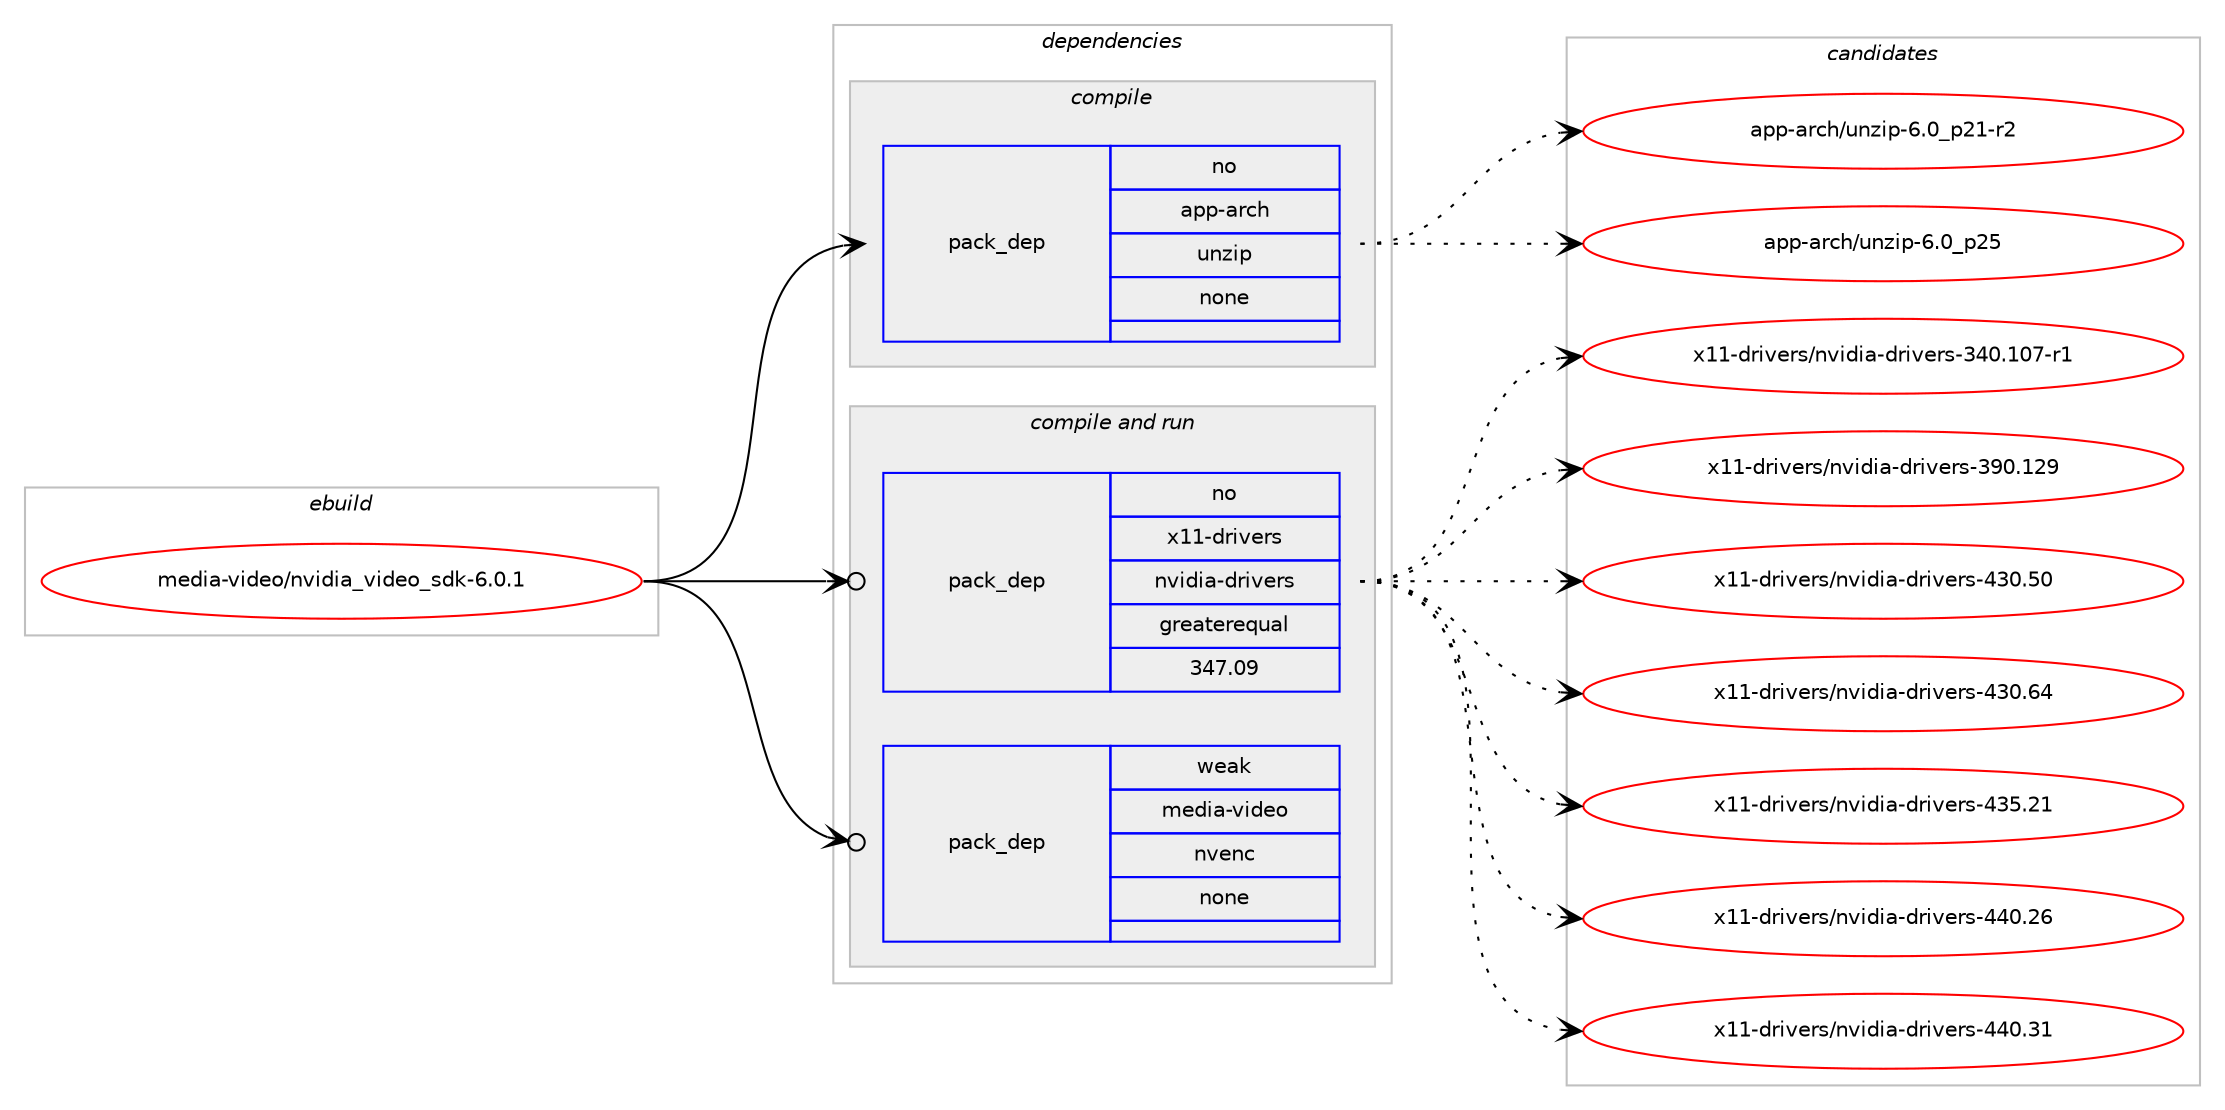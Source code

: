 digraph prolog {

# *************
# Graph options
# *************

newrank=true;
concentrate=true;
compound=true;
graph [rankdir=LR,fontname=Helvetica,fontsize=10,ranksep=1.5];#, ranksep=2.5, nodesep=0.2];
edge  [arrowhead=vee];
node  [fontname=Helvetica,fontsize=10];

# **********
# The ebuild
# **********

subgraph cluster_leftcol {
color=gray;
rank=same;
label=<<i>ebuild</i>>;
id [label="media-video/nvidia_video_sdk-6.0.1", color=red, width=4, href="../media-video/nvidia_video_sdk-6.0.1.svg"];
}

# ****************
# The dependencies
# ****************

subgraph cluster_midcol {
color=gray;
label=<<i>dependencies</i>>;
subgraph cluster_compile {
fillcolor="#eeeeee";
style=filled;
label=<<i>compile</i>>;
subgraph pack598273 {
dependency809295 [label=<<TABLE BORDER="0" CELLBORDER="1" CELLSPACING="0" CELLPADDING="4" WIDTH="220"><TR><TD ROWSPAN="6" CELLPADDING="30">pack_dep</TD></TR><TR><TD WIDTH="110">no</TD></TR><TR><TD>app-arch</TD></TR><TR><TD>unzip</TD></TR><TR><TD>none</TD></TR><TR><TD></TD></TR></TABLE>>, shape=none, color=blue];
}
id:e -> dependency809295:w [weight=20,style="solid",arrowhead="vee"];
}
subgraph cluster_compileandrun {
fillcolor="#eeeeee";
style=filled;
label=<<i>compile and run</i>>;
subgraph pack598274 {
dependency809296 [label=<<TABLE BORDER="0" CELLBORDER="1" CELLSPACING="0" CELLPADDING="4" WIDTH="220"><TR><TD ROWSPAN="6" CELLPADDING="30">pack_dep</TD></TR><TR><TD WIDTH="110">no</TD></TR><TR><TD>x11-drivers</TD></TR><TR><TD>nvidia-drivers</TD></TR><TR><TD>greaterequal</TD></TR><TR><TD>347.09</TD></TR></TABLE>>, shape=none, color=blue];
}
id:e -> dependency809296:w [weight=20,style="solid",arrowhead="odotvee"];
subgraph pack598275 {
dependency809297 [label=<<TABLE BORDER="0" CELLBORDER="1" CELLSPACING="0" CELLPADDING="4" WIDTH="220"><TR><TD ROWSPAN="6" CELLPADDING="30">pack_dep</TD></TR><TR><TD WIDTH="110">weak</TD></TR><TR><TD>media-video</TD></TR><TR><TD>nvenc</TD></TR><TR><TD>none</TD></TR><TR><TD></TD></TR></TABLE>>, shape=none, color=blue];
}
id:e -> dependency809297:w [weight=20,style="solid",arrowhead="odotvee"];
}
subgraph cluster_run {
fillcolor="#eeeeee";
style=filled;
label=<<i>run</i>>;
}
}

# **************
# The candidates
# **************

subgraph cluster_choices {
rank=same;
color=gray;
label=<<i>candidates</i>>;

subgraph choice598273 {
color=black;
nodesep=1;
choice9711211245971149910447117110122105112455446489511250494511450 [label="app-arch/unzip-6.0_p21-r2", color=red, width=4,href="../app-arch/unzip-6.0_p21-r2.svg"];
choice971121124597114991044711711012210511245544648951125053 [label="app-arch/unzip-6.0_p25", color=red, width=4,href="../app-arch/unzip-6.0_p25.svg"];
dependency809295:e -> choice9711211245971149910447117110122105112455446489511250494511450:w [style=dotted,weight="100"];
dependency809295:e -> choice971121124597114991044711711012210511245544648951125053:w [style=dotted,weight="100"];
}
subgraph choice598274 {
color=black;
nodesep=1;
choice12049494510011410511810111411547110118105100105974510011410511810111411545515248464948554511449 [label="x11-drivers/nvidia-drivers-340.107-r1", color=red, width=4,href="../x11-drivers/nvidia-drivers-340.107-r1.svg"];
choice1204949451001141051181011141154711011810510010597451001141051181011141154551574846495057 [label="x11-drivers/nvidia-drivers-390.129", color=red, width=4,href="../x11-drivers/nvidia-drivers-390.129.svg"];
choice12049494510011410511810111411547110118105100105974510011410511810111411545525148465348 [label="x11-drivers/nvidia-drivers-430.50", color=red, width=4,href="../x11-drivers/nvidia-drivers-430.50.svg"];
choice12049494510011410511810111411547110118105100105974510011410511810111411545525148465452 [label="x11-drivers/nvidia-drivers-430.64", color=red, width=4,href="../x11-drivers/nvidia-drivers-430.64.svg"];
choice12049494510011410511810111411547110118105100105974510011410511810111411545525153465049 [label="x11-drivers/nvidia-drivers-435.21", color=red, width=4,href="../x11-drivers/nvidia-drivers-435.21.svg"];
choice12049494510011410511810111411547110118105100105974510011410511810111411545525248465054 [label="x11-drivers/nvidia-drivers-440.26", color=red, width=4,href="../x11-drivers/nvidia-drivers-440.26.svg"];
choice12049494510011410511810111411547110118105100105974510011410511810111411545525248465149 [label="x11-drivers/nvidia-drivers-440.31", color=red, width=4,href="../x11-drivers/nvidia-drivers-440.31.svg"];
dependency809296:e -> choice12049494510011410511810111411547110118105100105974510011410511810111411545515248464948554511449:w [style=dotted,weight="100"];
dependency809296:e -> choice1204949451001141051181011141154711011810510010597451001141051181011141154551574846495057:w [style=dotted,weight="100"];
dependency809296:e -> choice12049494510011410511810111411547110118105100105974510011410511810111411545525148465348:w [style=dotted,weight="100"];
dependency809296:e -> choice12049494510011410511810111411547110118105100105974510011410511810111411545525148465452:w [style=dotted,weight="100"];
dependency809296:e -> choice12049494510011410511810111411547110118105100105974510011410511810111411545525153465049:w [style=dotted,weight="100"];
dependency809296:e -> choice12049494510011410511810111411547110118105100105974510011410511810111411545525248465054:w [style=dotted,weight="100"];
dependency809296:e -> choice12049494510011410511810111411547110118105100105974510011410511810111411545525248465149:w [style=dotted,weight="100"];
}
subgraph choice598275 {
color=black;
nodesep=1;
}
}

}
